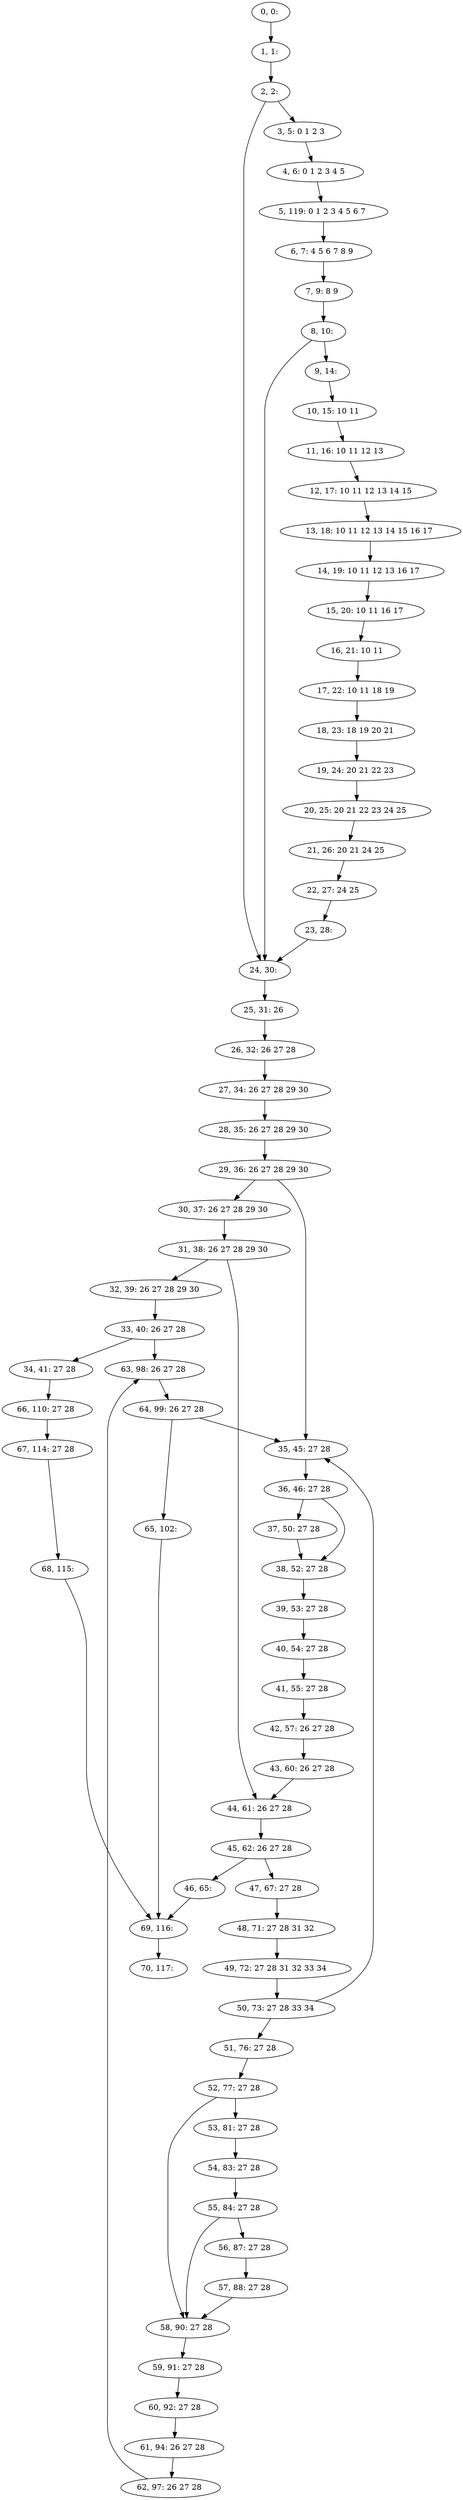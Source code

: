 digraph G {
0[label="0, 0: "];
1[label="1, 1: "];
2[label="2, 2: "];
3[label="3, 5: 0 1 2 3 "];
4[label="4, 6: 0 1 2 3 4 5 "];
5[label="5, 119: 0 1 2 3 4 5 6 7 "];
6[label="6, 7: 4 5 6 7 8 9 "];
7[label="7, 9: 8 9 "];
8[label="8, 10: "];
9[label="9, 14: "];
10[label="10, 15: 10 11 "];
11[label="11, 16: 10 11 12 13 "];
12[label="12, 17: 10 11 12 13 14 15 "];
13[label="13, 18: 10 11 12 13 14 15 16 17 "];
14[label="14, 19: 10 11 12 13 16 17 "];
15[label="15, 20: 10 11 16 17 "];
16[label="16, 21: 10 11 "];
17[label="17, 22: 10 11 18 19 "];
18[label="18, 23: 18 19 20 21 "];
19[label="19, 24: 20 21 22 23 "];
20[label="20, 25: 20 21 22 23 24 25 "];
21[label="21, 26: 20 21 24 25 "];
22[label="22, 27: 24 25 "];
23[label="23, 28: "];
24[label="24, 30: "];
25[label="25, 31: 26 "];
26[label="26, 32: 26 27 28 "];
27[label="27, 34: 26 27 28 29 30 "];
28[label="28, 35: 26 27 28 29 30 "];
29[label="29, 36: 26 27 28 29 30 "];
30[label="30, 37: 26 27 28 29 30 "];
31[label="31, 38: 26 27 28 29 30 "];
32[label="32, 39: 26 27 28 29 30 "];
33[label="33, 40: 26 27 28 "];
34[label="34, 41: 27 28 "];
35[label="35, 45: 27 28 "];
36[label="36, 46: 27 28 "];
37[label="37, 50: 27 28 "];
38[label="38, 52: 27 28 "];
39[label="39, 53: 27 28 "];
40[label="40, 54: 27 28 "];
41[label="41, 55: 27 28 "];
42[label="42, 57: 26 27 28 "];
43[label="43, 60: 26 27 28 "];
44[label="44, 61: 26 27 28 "];
45[label="45, 62: 26 27 28 "];
46[label="46, 65: "];
47[label="47, 67: 27 28 "];
48[label="48, 71: 27 28 31 32 "];
49[label="49, 72: 27 28 31 32 33 34 "];
50[label="50, 73: 27 28 33 34 "];
51[label="51, 76: 27 28 "];
52[label="52, 77: 27 28 "];
53[label="53, 81: 27 28 "];
54[label="54, 83: 27 28 "];
55[label="55, 84: 27 28 "];
56[label="56, 87: 27 28 "];
57[label="57, 88: 27 28 "];
58[label="58, 90: 27 28 "];
59[label="59, 91: 27 28 "];
60[label="60, 92: 27 28 "];
61[label="61, 94: 26 27 28 "];
62[label="62, 97: 26 27 28 "];
63[label="63, 98: 26 27 28 "];
64[label="64, 99: 26 27 28 "];
65[label="65, 102: "];
66[label="66, 110: 27 28 "];
67[label="67, 114: 27 28 "];
68[label="68, 115: "];
69[label="69, 116: "];
70[label="70, 117: "];
0->1 ;
1->2 ;
2->3 ;
2->24 ;
3->4 ;
4->5 ;
5->6 ;
6->7 ;
7->8 ;
8->9 ;
8->24 ;
9->10 ;
10->11 ;
11->12 ;
12->13 ;
13->14 ;
14->15 ;
15->16 ;
16->17 ;
17->18 ;
18->19 ;
19->20 ;
20->21 ;
21->22 ;
22->23 ;
23->24 ;
24->25 ;
25->26 ;
26->27 ;
27->28 ;
28->29 ;
29->30 ;
29->35 ;
30->31 ;
31->32 ;
31->44 ;
32->33 ;
33->34 ;
33->63 ;
34->66 ;
35->36 ;
36->37 ;
36->38 ;
37->38 ;
38->39 ;
39->40 ;
40->41 ;
41->42 ;
42->43 ;
43->44 ;
44->45 ;
45->46 ;
45->47 ;
46->69 ;
47->48 ;
48->49 ;
49->50 ;
50->51 ;
50->35 ;
51->52 ;
52->53 ;
52->58 ;
53->54 ;
54->55 ;
55->56 ;
55->58 ;
56->57 ;
57->58 ;
58->59 ;
59->60 ;
60->61 ;
61->62 ;
62->63 ;
63->64 ;
64->65 ;
64->35 ;
65->69 ;
66->67 ;
67->68 ;
68->69 ;
69->70 ;
}
